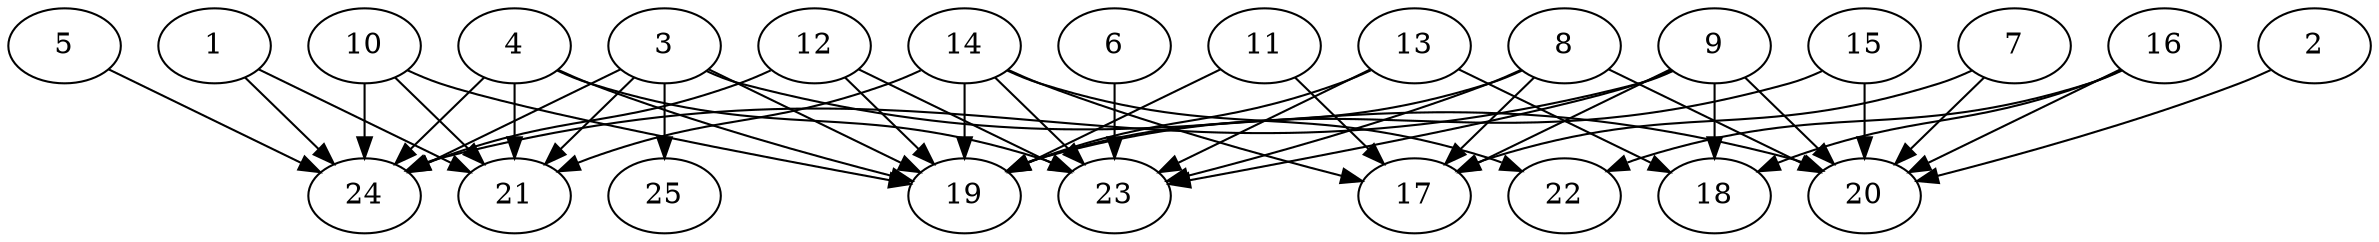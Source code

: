 // DAG automatically generated by daggen at Thu Oct  3 14:00:40 2019
// ./daggen --dot -n 25 --ccr 0.3 --fat 0.9 --regular 0.9 --density 0.6 --mindata 5242880 --maxdata 52428800 
digraph G {
  1 [size="139458560", alpha="0.08", expect_size="41837568"] 
  1 -> 21 [size ="41837568"]
  1 -> 24 [size ="41837568"]
  2 [size="104161280", alpha="0.06", expect_size="31248384"] 
  2 -> 20 [size ="31248384"]
  3 [size="47496533", alpha="0.02", expect_size="14248960"] 
  3 -> 19 [size ="14248960"]
  3 -> 20 [size ="14248960"]
  3 -> 21 [size ="14248960"]
  3 -> 24 [size ="14248960"]
  3 -> 25 [size ="14248960"]
  4 [size="23654400", alpha="0.08", expect_size="7096320"] 
  4 -> 19 [size ="7096320"]
  4 -> 21 [size ="7096320"]
  4 -> 23 [size ="7096320"]
  4 -> 24 [size ="7096320"]
  5 [size="90429440", alpha="0.18", expect_size="27128832"] 
  5 -> 24 [size ="27128832"]
  6 [size="104898560", alpha="0.05", expect_size="31469568"] 
  6 -> 23 [size ="31469568"]
  7 [size="30412800", alpha="0.19", expect_size="9123840"] 
  7 -> 17 [size ="9123840"]
  7 -> 20 [size ="9123840"]
  8 [size="138359467", alpha="0.04", expect_size="41507840"] 
  8 -> 17 [size ="41507840"]
  8 -> 19 [size ="41507840"]
  8 -> 20 [size ="41507840"]
  8 -> 23 [size ="41507840"]
  9 [size="120862720", alpha="0.02", expect_size="36258816"] 
  9 -> 17 [size ="36258816"]
  9 -> 18 [size ="36258816"]
  9 -> 20 [size ="36258816"]
  9 -> 23 [size ="36258816"]
  9 -> 24 [size ="36258816"]
  10 [size="40181760", alpha="0.02", expect_size="12054528"] 
  10 -> 19 [size ="12054528"]
  10 -> 21 [size ="12054528"]
  10 -> 24 [size ="12054528"]
  11 [size="123979093", alpha="0.09", expect_size="37193728"] 
  11 -> 17 [size ="37193728"]
  11 -> 19 [size ="37193728"]
  12 [size="33495040", alpha="0.13", expect_size="10048512"] 
  12 -> 19 [size ="10048512"]
  12 -> 23 [size ="10048512"]
  12 -> 24 [size ="10048512"]
  13 [size="83572053", alpha="0.06", expect_size="25071616"] 
  13 -> 18 [size ="25071616"]
  13 -> 19 [size ="25071616"]
  13 -> 23 [size ="25071616"]
  14 [size="102164480", alpha="0.06", expect_size="30649344"] 
  14 -> 17 [size ="30649344"]
  14 -> 19 [size ="30649344"]
  14 -> 21 [size ="30649344"]
  14 -> 22 [size ="30649344"]
  14 -> 23 [size ="30649344"]
  15 [size="164686507", alpha="0.05", expect_size="49405952"] 
  15 -> 19 [size ="49405952"]
  15 -> 20 [size ="49405952"]
  16 [size="150490453", alpha="0.09", expect_size="45147136"] 
  16 -> 18 [size ="45147136"]
  16 -> 20 [size ="45147136"]
  16 -> 22 [size ="45147136"]
  17 [size="35051520", alpha="0.12", expect_size="10515456"] 
  18 [size="26210987", alpha="0.19", expect_size="7863296"] 
  19 [size="56162987", alpha="0.06", expect_size="16848896"] 
  20 [size="70591147", alpha="0.01", expect_size="21177344"] 
  21 [size="86545067", alpha="0.10", expect_size="25963520"] 
  22 [size="154859520", alpha="0.11", expect_size="46457856"] 
  23 [size="99573760", alpha="0.16", expect_size="29872128"] 
  24 [size="149445973", alpha="0.01", expect_size="44833792"] 
  25 [size="41837227", alpha="0.16", expect_size="12551168"] 
}
